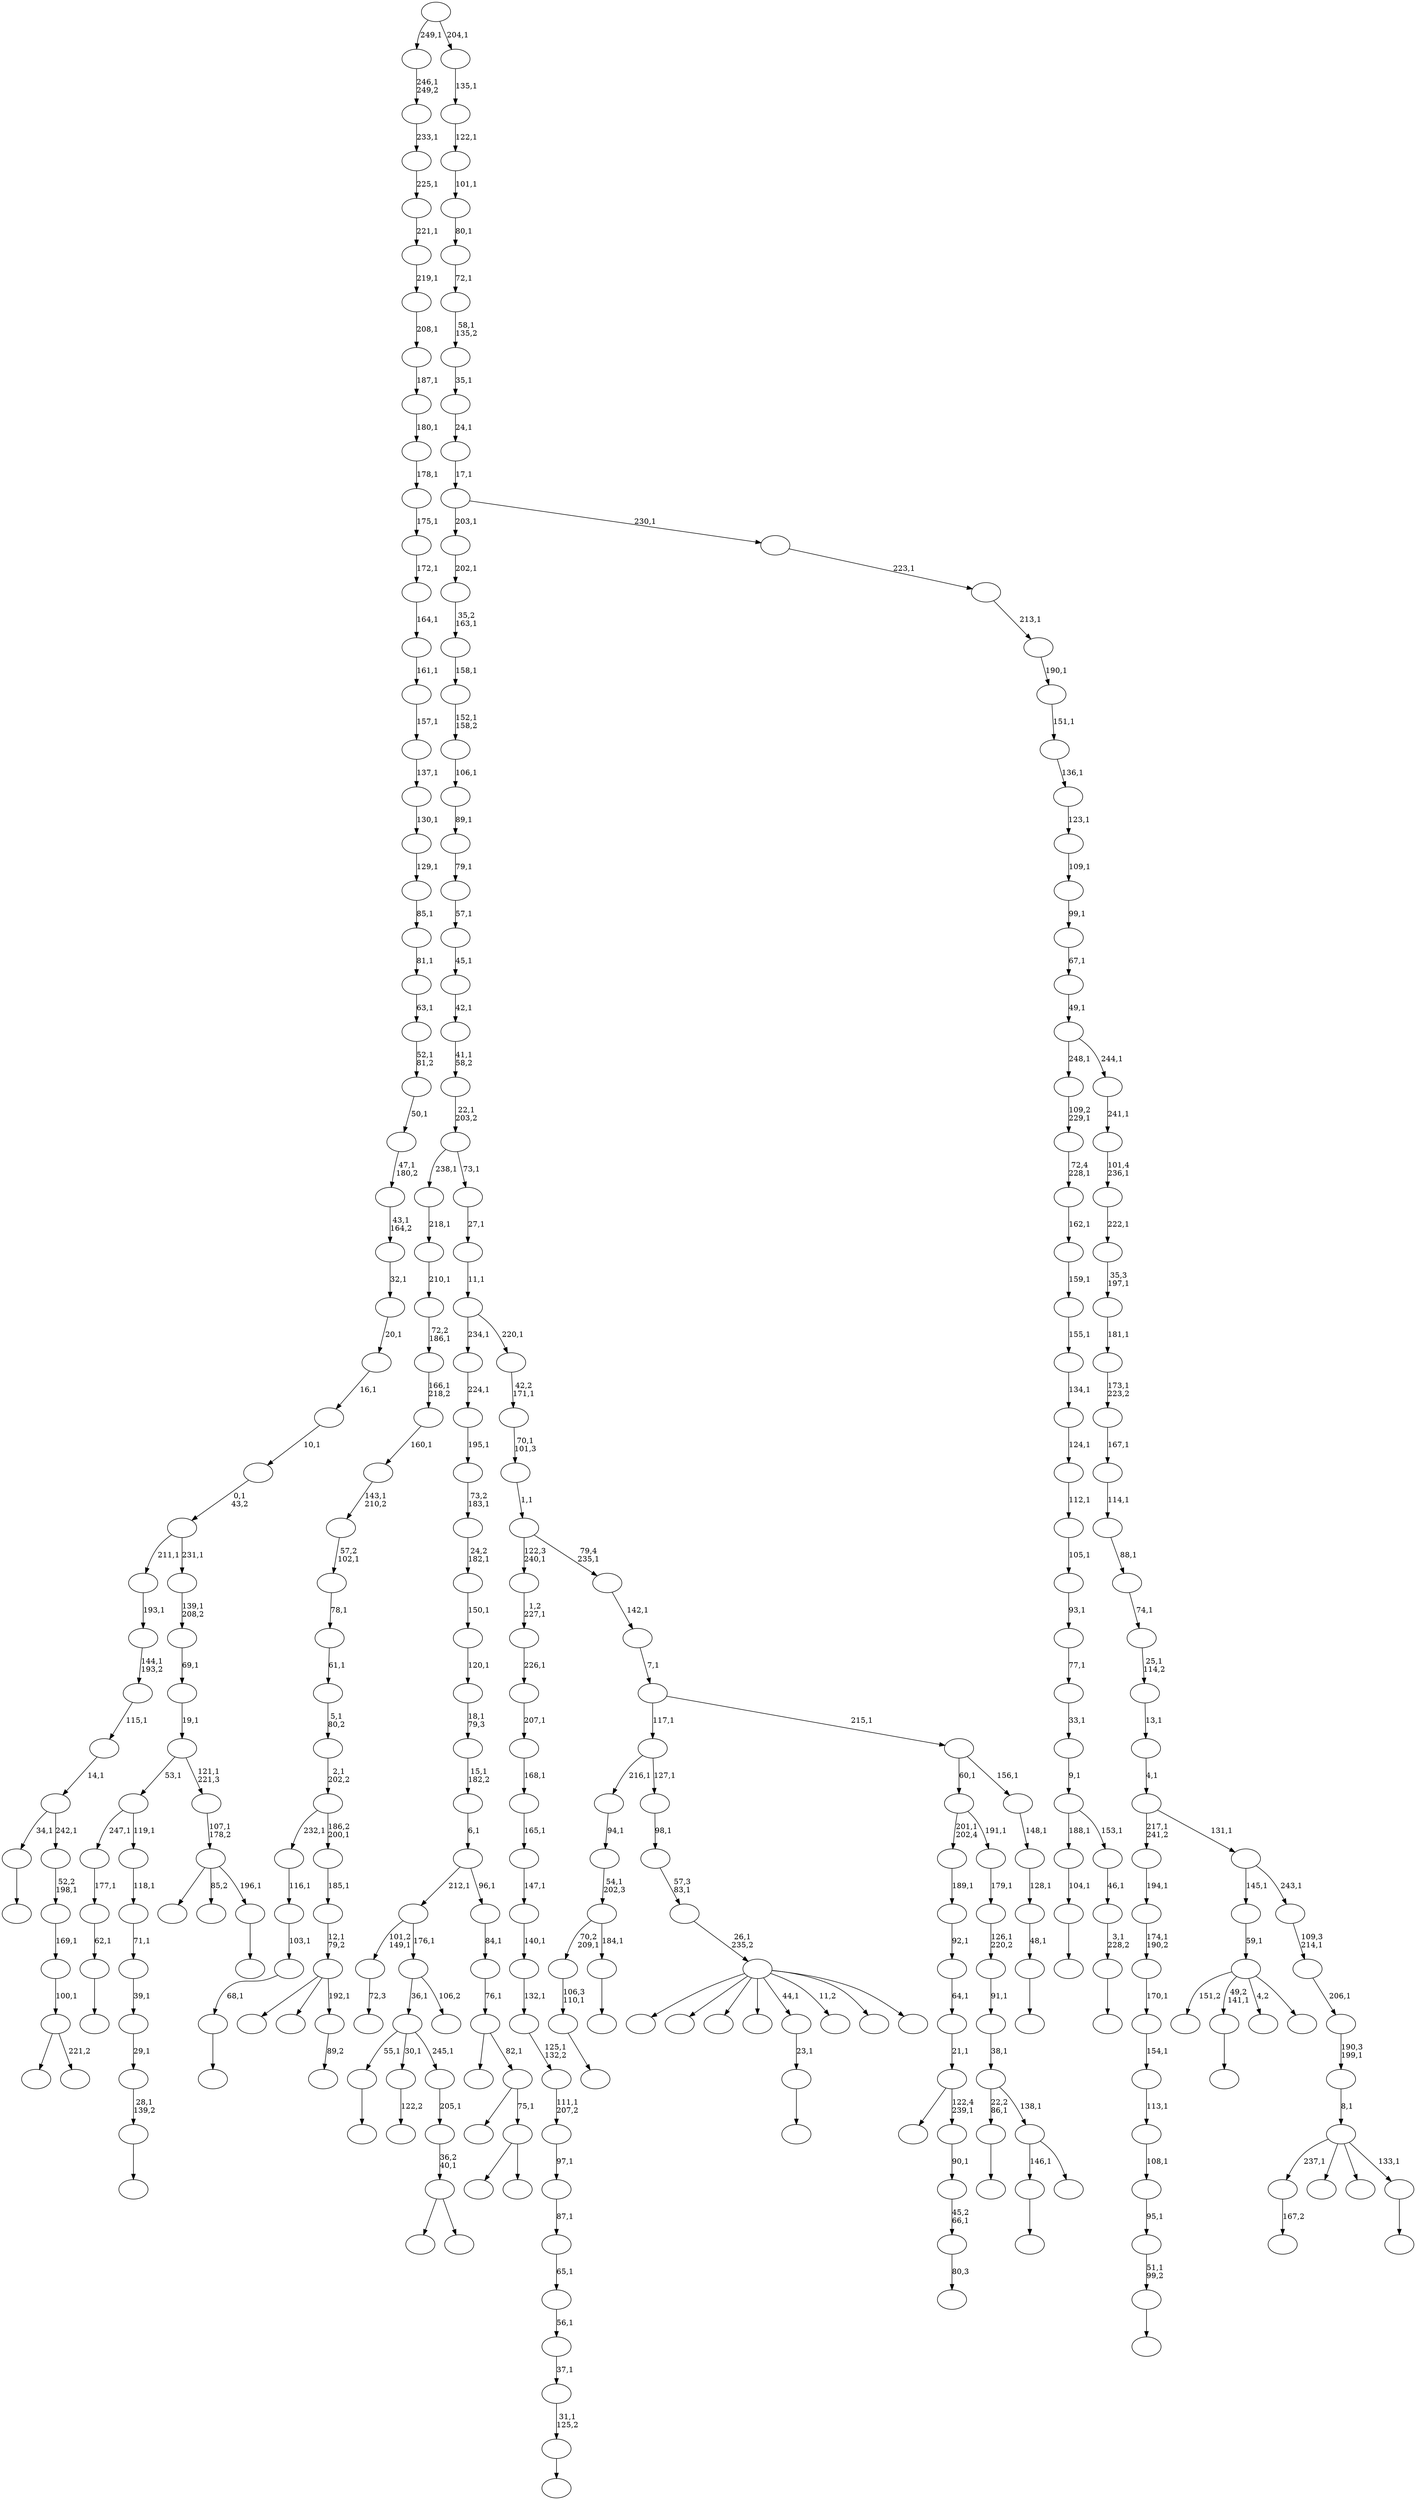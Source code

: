 digraph T {
	300 [label=""]
	299 [label=""]
	298 [label=""]
	297 [label=""]
	296 [label=""]
	295 [label=""]
	294 [label=""]
	293 [label=""]
	292 [label=""]
	291 [label=""]
	290 [label=""]
	289 [label=""]
	288 [label=""]
	287 [label=""]
	286 [label=""]
	285 [label=""]
	284 [label=""]
	283 [label=""]
	282 [label=""]
	281 [label=""]
	280 [label=""]
	279 [label=""]
	278 [label=""]
	277 [label=""]
	276 [label=""]
	275 [label=""]
	274 [label=""]
	273 [label=""]
	272 [label=""]
	271 [label=""]
	270 [label=""]
	269 [label=""]
	268 [label=""]
	267 [label=""]
	266 [label=""]
	265 [label=""]
	264 [label=""]
	263 [label=""]
	262 [label=""]
	261 [label=""]
	260 [label=""]
	259 [label=""]
	258 [label=""]
	257 [label=""]
	256 [label=""]
	255 [label=""]
	254 [label=""]
	253 [label=""]
	252 [label=""]
	251 [label=""]
	250 [label=""]
	249 [label=""]
	248 [label=""]
	247 [label=""]
	246 [label=""]
	245 [label=""]
	244 [label=""]
	243 [label=""]
	242 [label=""]
	241 [label=""]
	240 [label=""]
	239 [label=""]
	238 [label=""]
	237 [label=""]
	236 [label=""]
	235 [label=""]
	234 [label=""]
	233 [label=""]
	232 [label=""]
	231 [label=""]
	230 [label=""]
	229 [label=""]
	228 [label=""]
	227 [label=""]
	226 [label=""]
	225 [label=""]
	224 [label=""]
	223 [label=""]
	222 [label=""]
	221 [label=""]
	220 [label=""]
	219 [label=""]
	218 [label=""]
	217 [label=""]
	216 [label=""]
	215 [label=""]
	214 [label=""]
	213 [label=""]
	212 [label=""]
	211 [label=""]
	210 [label=""]
	209 [label=""]
	208 [label=""]
	207 [label=""]
	206 [label=""]
	205 [label=""]
	204 [label=""]
	203 [label=""]
	202 [label=""]
	201 [label=""]
	200 [label=""]
	199 [label=""]
	198 [label=""]
	197 [label=""]
	196 [label=""]
	195 [label=""]
	194 [label=""]
	193 [label=""]
	192 [label=""]
	191 [label=""]
	190 [label=""]
	189 [label=""]
	188 [label=""]
	187 [label=""]
	186 [label=""]
	185 [label=""]
	184 [label=""]
	183 [label=""]
	182 [label=""]
	181 [label=""]
	180 [label=""]
	179 [label=""]
	178 [label=""]
	177 [label=""]
	176 [label=""]
	175 [label=""]
	174 [label=""]
	173 [label=""]
	172 [label=""]
	171 [label=""]
	170 [label=""]
	169 [label=""]
	168 [label=""]
	167 [label=""]
	166 [label=""]
	165 [label=""]
	164 [label=""]
	163 [label=""]
	162 [label=""]
	161 [label=""]
	160 [label=""]
	159 [label=""]
	158 [label=""]
	157 [label=""]
	156 [label=""]
	155 [label=""]
	154 [label=""]
	153 [label=""]
	152 [label=""]
	151 [label=""]
	150 [label=""]
	149 [label=""]
	148 [label=""]
	147 [label=""]
	146 [label=""]
	145 [label=""]
	144 [label=""]
	143 [label=""]
	142 [label=""]
	141 [label=""]
	140 [label=""]
	139 [label=""]
	138 [label=""]
	137 [label=""]
	136 [label=""]
	135 [label=""]
	134 [label=""]
	133 [label=""]
	132 [label=""]
	131 [label=""]
	130 [label=""]
	129 [label=""]
	128 [label=""]
	127 [label=""]
	126 [label=""]
	125 [label=""]
	124 [label=""]
	123 [label=""]
	122 [label=""]
	121 [label=""]
	120 [label=""]
	119 [label=""]
	118 [label=""]
	117 [label=""]
	116 [label=""]
	115 [label=""]
	114 [label=""]
	113 [label=""]
	112 [label=""]
	111 [label=""]
	110 [label=""]
	109 [label=""]
	108 [label=""]
	107 [label=""]
	106 [label=""]
	105 [label=""]
	104 [label=""]
	103 [label=""]
	102 [label=""]
	101 [label=""]
	100 [label=""]
	99 [label=""]
	98 [label=""]
	97 [label=""]
	96 [label=""]
	95 [label=""]
	94 [label=""]
	93 [label=""]
	92 [label=""]
	91 [label=""]
	90 [label=""]
	89 [label=""]
	88 [label=""]
	87 [label=""]
	86 [label=""]
	85 [label=""]
	84 [label=""]
	83 [label=""]
	82 [label=""]
	81 [label=""]
	80 [label=""]
	79 [label=""]
	78 [label=""]
	77 [label=""]
	76 [label=""]
	75 [label=""]
	74 [label=""]
	73 [label=""]
	72 [label=""]
	71 [label=""]
	70 [label=""]
	69 [label=""]
	68 [label=""]
	67 [label=""]
	66 [label=""]
	65 [label=""]
	64 [label=""]
	63 [label=""]
	62 [label=""]
	61 [label=""]
	60 [label=""]
	59 [label=""]
	58 [label=""]
	57 [label=""]
	56 [label=""]
	55 [label=""]
	54 [label=""]
	53 [label=""]
	52 [label=""]
	51 [label=""]
	50 [label=""]
	49 [label=""]
	48 [label=""]
	47 [label=""]
	46 [label=""]
	45 [label=""]
	44 [label=""]
	43 [label=""]
	42 [label=""]
	41 [label=""]
	40 [label=""]
	39 [label=""]
	38 [label=""]
	37 [label=""]
	36 [label=""]
	35 [label=""]
	34 [label=""]
	33 [label=""]
	32 [label=""]
	31 [label=""]
	30 [label=""]
	29 [label=""]
	28 [label=""]
	27 [label=""]
	26 [label=""]
	25 [label=""]
	24 [label=""]
	23 [label=""]
	22 [label=""]
	21 [label=""]
	20 [label=""]
	19 [label=""]
	18 [label=""]
	17 [label=""]
	16 [label=""]
	15 [label=""]
	14 [label=""]
	13 [label=""]
	12 [label=""]
	11 [label=""]
	10 [label=""]
	9 [label=""]
	8 [label=""]
	7 [label=""]
	6 [label=""]
	5 [label=""]
	4 [label=""]
	3 [label=""]
	2 [label=""]
	1 [label=""]
	0 [label=""]
	296 -> 297 [label=""]
	293 -> 294 [label=""]
	292 -> 293 [label="68,1"]
	291 -> 292 [label="103,1"]
	290 -> 291 [label="116,1"]
	288 -> 289 [label=""]
	287 -> 288 [label="106,3\n110,1"]
	285 -> 286 [label=""]
	281 -> 282 [label=""]
	280 -> 287 [label="70,2\n209,1"]
	280 -> 281 [label="184,1"]
	279 -> 280 [label="54,1\n202,3"]
	278 -> 279 [label="94,1"]
	276 -> 277 [label=""]
	275 -> 276 [label="62,1"]
	274 -> 275 [label="177,1"]
	271 -> 272 [label=""]
	268 -> 269 [label=""]
	265 -> 266 [label="167,2"]
	262 -> 263 [label=""]
	261 -> 262 [label="51,1\n99,2"]
	260 -> 261 [label="95,1"]
	259 -> 260 [label="108,1"]
	258 -> 259 [label="113,1"]
	257 -> 258 [label="154,1"]
	256 -> 257 [label="170,1"]
	255 -> 256 [label="174,1\n190,2"]
	254 -> 255 [label="194,1"]
	251 -> 252 [label="89,2"]
	250 -> 295 [label=""]
	250 -> 283 [label=""]
	250 -> 251 [label="192,1"]
	249 -> 250 [label="12,1\n79,2"]
	248 -> 249 [label="185,1"]
	247 -> 290 [label="232,1"]
	247 -> 248 [label="186,2\n200,1"]
	246 -> 247 [label="2,1\n202,2"]
	245 -> 246 [label="5,1\n80,2"]
	244 -> 245 [label="61,1"]
	243 -> 244 [label="78,1"]
	242 -> 243 [label="57,2\n102,1"]
	241 -> 242 [label="143,1\n210,2"]
	240 -> 241 [label="160,1"]
	239 -> 240 [label="166,1\n218,2"]
	238 -> 239 [label="72,2\n186,1"]
	237 -> 238 [label="210,1"]
	236 -> 237 [label="218,1"]
	234 -> 235 [label=""]
	233 -> 234 [label="28,1\n139,2"]
	232 -> 233 [label="29,1"]
	231 -> 232 [label="39,1"]
	230 -> 231 [label="71,1"]
	229 -> 230 [label="118,1"]
	228 -> 274 [label="247,1"]
	228 -> 229 [label="119,1"]
	225 -> 226 [label=""]
	224 -> 225 [label="31,1\n125,2"]
	223 -> 224 [label="37,1"]
	222 -> 223 [label="56,1"]
	221 -> 222 [label="65,1"]
	220 -> 221 [label="87,1"]
	219 -> 220 [label="97,1"]
	218 -> 219 [label="111,1\n207,2"]
	217 -> 218 [label="125,1\n132,2"]
	216 -> 217 [label="132,1"]
	215 -> 216 [label="140,1"]
	214 -> 215 [label="147,1"]
	213 -> 214 [label="165,1"]
	212 -> 213 [label="168,1"]
	211 -> 212 [label="207,1"]
	210 -> 211 [label="226,1"]
	209 -> 210 [label="1,2\n227,1"]
	206 -> 207 [label=""]
	205 -> 206 [label="104,1"]
	202 -> 298 [label=""]
	202 -> 203 [label="221,2"]
	201 -> 202 [label="100,1"]
	200 -> 201 [label="169,1"]
	199 -> 200 [label="52,2\n198,1"]
	198 -> 271 [label="34,1"]
	198 -> 199 [label="242,1"]
	197 -> 198 [label="14,1"]
	196 -> 197 [label="115,1"]
	195 -> 196 [label="144,1\n193,2"]
	194 -> 195 [label="193,1"]
	192 -> 193 [label=""]
	191 -> 192 [label="23,1"]
	189 -> 190 [label="80,3"]
	188 -> 189 [label="45,2\n66,1"]
	187 -> 188 [label="90,1"]
	186 -> 267 [label=""]
	186 -> 187 [label="122,4\n239,1"]
	185 -> 186 [label="21,1"]
	184 -> 185 [label="64,1"]
	183 -> 184 [label="92,1"]
	182 -> 183 [label="189,1"]
	179 -> 180 [label=""]
	177 -> 178 [label="72,3"]
	175 -> 176 [label="122,2"]
	173 -> 300 [label="151,2"]
	173 -> 296 [label="49,2\n141,1"]
	173 -> 273 [label="4,2"]
	173 -> 174 [label=""]
	172 -> 173 [label="59,1"]
	167 -> 284 [label=""]
	167 -> 270 [label=""]
	167 -> 264 [label=""]
	167 -> 227 [label=""]
	167 -> 191 [label="44,1"]
	167 -> 171 [label="11,2"]
	167 -> 170 [label=""]
	167 -> 168 [label=""]
	166 -> 167 [label="26,1\n235,2"]
	165 -> 166 [label="57,3\n83,1"]
	164 -> 165 [label="98,1"]
	163 -> 278 [label="216,1"]
	163 -> 164 [label="127,1"]
	160 -> 161 [label=""]
	159 -> 160 [label="3,1\n228,2"]
	158 -> 159 [label="46,1"]
	157 -> 205 [label="188,1"]
	157 -> 158 [label="153,1"]
	156 -> 157 [label="9,1"]
	155 -> 156 [label="33,1"]
	154 -> 155 [label="77,1"]
	153 -> 154 [label="93,1"]
	152 -> 153 [label="105,1"]
	151 -> 152 [label="112,1"]
	150 -> 151 [label="124,1"]
	149 -> 150 [label="134,1"]
	148 -> 149 [label="155,1"]
	147 -> 148 [label="159,1"]
	146 -> 147 [label="162,1"]
	145 -> 146 [label="72,4\n228,1"]
	144 -> 145 [label="109,2\n229,1"]
	141 -> 268 [label="146,1"]
	141 -> 142 [label=""]
	140 -> 179 [label="22,2\n86,1"]
	140 -> 141 [label="138,1"]
	139 -> 140 [label="38,1"]
	138 -> 139 [label="91,1"]
	137 -> 138 [label="126,1\n220,2"]
	136 -> 137 [label="179,1"]
	135 -> 182 [label="201,1\n202,4"]
	135 -> 136 [label="191,1"]
	133 -> 181 [label=""]
	133 -> 134 [label=""]
	132 -> 133 [label="36,2\n40,1"]
	131 -> 132 [label="205,1"]
	130 -> 285 [label="55,1"]
	130 -> 175 [label="30,1"]
	130 -> 131 [label="245,1"]
	128 -> 130 [label="36,1"]
	128 -> 129 [label="106,2"]
	127 -> 177 [label="101,2\n149,1"]
	127 -> 128 [label="176,1"]
	125 -> 208 [label=""]
	125 -> 126 [label=""]
	124 -> 169 [label=""]
	124 -> 125 [label="75,1"]
	123 -> 299 [label=""]
	123 -> 124 [label="82,1"]
	122 -> 123 [label="76,1"]
	121 -> 122 [label="84,1"]
	120 -> 127 [label="212,1"]
	120 -> 121 [label="96,1"]
	119 -> 120 [label="6,1"]
	118 -> 119 [label="15,1\n182,2"]
	117 -> 118 [label="18,1\n79,3"]
	116 -> 117 [label="120,1"]
	115 -> 116 [label="150,1"]
	114 -> 115 [label="24,2\n182,1"]
	113 -> 114 [label="73,2\n183,1"]
	112 -> 113 [label="195,1"]
	111 -> 112 [label="224,1"]
	109 -> 110 [label=""]
	108 -> 109 [label="48,1"]
	107 -> 108 [label="128,1"]
	106 -> 107 [label="148,1"]
	105 -> 135 [label="60,1"]
	105 -> 106 [label="156,1"]
	104 -> 163 [label="117,1"]
	104 -> 105 [label="215,1"]
	103 -> 104 [label="7,1"]
	102 -> 103 [label="142,1"]
	101 -> 209 [label="122,3\n240,1"]
	101 -> 102 [label="79,4\n235,1"]
	100 -> 101 [label="1,1"]
	99 -> 100 [label="70,1\n101,3"]
	98 -> 99 [label="42,2\n171,1"]
	97 -> 111 [label="234,1"]
	97 -> 98 [label="220,1"]
	96 -> 97 [label="11,1"]
	95 -> 96 [label="27,1"]
	94 -> 236 [label="238,1"]
	94 -> 95 [label="73,1"]
	93 -> 94 [label="22,1\n203,2"]
	92 -> 93 [label="41,1\n58,2"]
	91 -> 92 [label="42,1"]
	90 -> 91 [label="45,1"]
	89 -> 90 [label="57,1"]
	88 -> 89 [label="79,1"]
	87 -> 88 [label="89,1"]
	86 -> 87 [label="106,1"]
	85 -> 86 [label="152,1\n158,2"]
	84 -> 85 [label="158,1"]
	83 -> 84 [label="35,2\n163,1"]
	82 -> 83 [label="202,1"]
	80 -> 81 [label=""]
	79 -> 253 [label=""]
	79 -> 162 [label="85,2"]
	79 -> 80 [label="196,1"]
	78 -> 79 [label="107,1\n178,2"]
	77 -> 228 [label="53,1"]
	77 -> 78 [label="121,1\n221,3"]
	76 -> 77 [label="19,1"]
	75 -> 76 [label="69,1"]
	74 -> 75 [label="139,1\n208,2"]
	73 -> 194 [label="211,1"]
	73 -> 74 [label="231,1"]
	72 -> 73 [label="0,1\n43,2"]
	71 -> 72 [label="10,1"]
	70 -> 71 [label="16,1"]
	69 -> 70 [label="20,1"]
	68 -> 69 [label="32,1"]
	67 -> 68 [label="43,1\n164,2"]
	66 -> 67 [label="47,1\n180,2"]
	65 -> 66 [label="50,1"]
	64 -> 65 [label="52,1\n81,2"]
	63 -> 64 [label="63,1"]
	62 -> 63 [label="81,1"]
	61 -> 62 [label="85,1"]
	60 -> 61 [label="129,1"]
	59 -> 60 [label="130,1"]
	58 -> 59 [label="137,1"]
	57 -> 58 [label="157,1"]
	56 -> 57 [label="161,1"]
	55 -> 56 [label="164,1"]
	54 -> 55 [label="172,1"]
	53 -> 54 [label="175,1"]
	52 -> 53 [label="178,1"]
	51 -> 52 [label="180,1"]
	50 -> 51 [label="187,1"]
	49 -> 50 [label="208,1"]
	48 -> 49 [label="219,1"]
	47 -> 48 [label="221,1"]
	46 -> 47 [label="225,1"]
	45 -> 46 [label="233,1"]
	44 -> 45 [label="246,1\n249,2"]
	42 -> 43 [label=""]
	41 -> 265 [label="237,1"]
	41 -> 204 [label=""]
	41 -> 143 [label=""]
	41 -> 42 [label="133,1"]
	40 -> 41 [label="8,1"]
	39 -> 40 [label="190,3\n199,1"]
	38 -> 39 [label="206,1"]
	37 -> 38 [label="109,3\n214,1"]
	36 -> 172 [label="145,1"]
	36 -> 37 [label="243,1"]
	35 -> 254 [label="217,1\n241,2"]
	35 -> 36 [label="131,1"]
	34 -> 35 [label="4,1"]
	33 -> 34 [label="13,1"]
	32 -> 33 [label="25,1\n114,2"]
	31 -> 32 [label="74,1"]
	30 -> 31 [label="88,1"]
	29 -> 30 [label="114,1"]
	28 -> 29 [label="167,1"]
	27 -> 28 [label="173,1\n223,2"]
	26 -> 27 [label="181,1"]
	25 -> 26 [label="35,3\n197,1"]
	24 -> 25 [label="222,1"]
	23 -> 24 [label="101,4\n236,1"]
	22 -> 23 [label="241,1"]
	21 -> 144 [label="248,1"]
	21 -> 22 [label="244,1"]
	20 -> 21 [label="49,1"]
	19 -> 20 [label="67,1"]
	18 -> 19 [label="99,1"]
	17 -> 18 [label="109,1"]
	16 -> 17 [label="123,1"]
	15 -> 16 [label="136,1"]
	14 -> 15 [label="151,1"]
	13 -> 14 [label="190,1"]
	12 -> 13 [label="213,1"]
	11 -> 12 [label="223,1"]
	10 -> 82 [label="203,1"]
	10 -> 11 [label="230,1"]
	9 -> 10 [label="17,1"]
	8 -> 9 [label="24,1"]
	7 -> 8 [label="35,1"]
	6 -> 7 [label="58,1\n135,2"]
	5 -> 6 [label="72,1"]
	4 -> 5 [label="80,1"]
	3 -> 4 [label="101,1"]
	2 -> 3 [label="122,1"]
	1 -> 2 [label="135,1"]
	0 -> 44 [label="249,1"]
	0 -> 1 [label="204,1"]
}
